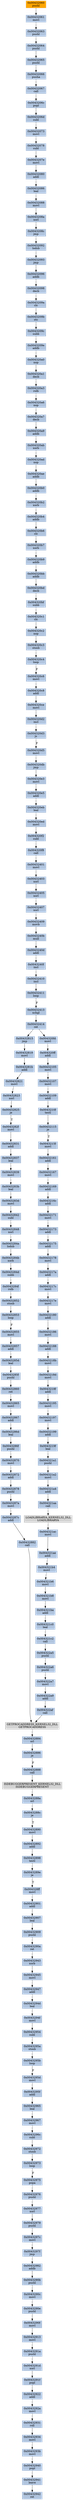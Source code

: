strict digraph G {
	graph [bgcolor=transparent,
		name=G
	];
	node [color=lightsteelblue,
		fillcolor=lightsteelblue,
		shape=rectangle,
		style=filled
	];
	"0x00432888"	[label="0x00432888
call"];
	ISDEBUGGERPRESENT_KERNEL32_DLL	[color=lightgrey,
		fillcolor=lightgrey,
		label="ISDEBUGGERPRESENT_KERNEL32_DLL
ISDEBUGGERPRESENT"];
	"0x00432888" -> ISDEBUGGERPRESENT_KERNEL32_DLL	[color="#000000"];
	"0x0043289e"	[label="0x0043289e
je"];
	"0x004328ff"	[label="0x004328ff
movl"];
	"0x0043289e" -> "0x004328ff"	[color="#000000",
		label=T];
	"0x00432063"	[label="0x00432063
pushl"];
	"0x00432064"	[label="0x00432064
pushl"];
	"0x00432063" -> "0x00432064"	[color="#000000"];
	"0x004320e5"	[label="0x004320e5
addl"];
	"0x004320eb"	[label="0x004320eb
leal"];
	"0x004320e5" -> "0x004320eb"	[color="#000000"];
	"0x00432188"	[label="0x00432188
addl"];
	"0x0043218b"	[label="0x0043218b
movl"];
	"0x00432188" -> "0x0043218b"	[color="#000000"];
	"0x00432067"	[label="0x00432067
call"];
	"0x0043206c"	[label="0x0043206c
popl"];
	"0x00432067" -> "0x0043206c"	[color="#000000"];
	"0x0043210f"	[label="0x0043210f
testl"];
	"0x00432115"	[label="0x00432115
je"];
	"0x0043210f" -> "0x00432115"	[color="#000000"];
	"0x0043291d"	[label="0x0043291d
xorl"];
	"0x0043291f"	[label="0x0043291f
popl"];
	"0x0043291d" -> "0x0043291f"	[color="#000000"];
	"0x004322a9"	[label="0x004322a9
addl"];
	"0x004322af"	[label="0x004322af
call"];
	"0x004322a9" -> "0x004322af"	[color="#000000"];
	"0x004321a2"	[label="0x004321a2
movl"];
	"0x004321a4"	[label="0x004321a4
addl"];
	"0x004321a2" -> "0x004321a4"	[color="#000000"];
	"0x00432839"	[label="0x00432839
movl"];
	"0x0043283b"	[label="0x0043283b
leal"];
	"0x00432839" -> "0x0043283b"	[color="#000000"];
	"0x0043294f"	[label="0x0043294f
movl"];
	"0x00432954"	[label="0x00432954
subl"];
	"0x0043294f" -> "0x00432954"	[color="#000000"];
	"0x0043217c"	[label="0x0043217c
movl"];
	"0x0043217e"	[label="0x0043217e
movl"];
	"0x0043217c" -> "0x0043217e"	[color="#000000"];
	"0x004320a7"	[label="0x004320a7
decb"];
	"0x004320a9"	[label="0x004320a9
addb"];
	"0x004320a7" -> "0x004320a9"	[color="#000000"];
	"0x00432848"	[label="0x00432848
xorl"];
	"0x0043284a"	[label="0x0043284a
lodsb"];
	"0x00432848" -> "0x0043284a"	[color="#000000"];
	"0x0043288a"	[label="0x0043288a
orl"];
	"0x0043288c"	[label="0x0043288c
je"];
	"0x0043288a" -> "0x0043288c"	[color="#000000"];
	"0x0043295f"	[label="0x0043295f
addl"];
	"0x00432965"	[label="0x00432965
leal"];
	"0x0043295f" -> "0x00432965"	[color="#000000"];
	"0x00432972"	[label="0x00432972
stosb"];
	"0x00432973"	[label="0x00432973
loop"];
	"0x00432972" -> "0x00432973"	[color="#000000"];
	"0x00432913"	[label="0x00432913
movl"];
	"0x0043291a"	[label="0x0043291a
pushl"];
	"0x00432913" -> "0x0043291a"	[color="#000000"];
	"0x004320a0"	[label="0x004320a0
nop"];
	"0x004320a1"	[label="0x004320a1
decb"];
	"0x004320a0" -> "0x004320a1"	[color="#000000"];
	"0x00432878"	[label="0x00432878
pushl"];
	"0x0043287a"	[label="0x0043287a
movl"];
	"0x00432878" -> "0x0043287a"	[color="#000000"];
	"0x00432105"	[label="0x00432105
movl"];
	"0x00432107"	[label="0x00432107
movl"];
	"0x00432105" -> "0x00432107"	[color="#000000"];
	"0x00432982"	[label="0x00432982
addb"];
	"0x0043290b"	[label="0x0043290b
pushl"];
	"0x00432982" -> "0x0043290b"	[color="#000000"];
	"0x004321b4"	[label="0x004321b4
movl"];
	"0x004321b6"	[label="0x004321b6
movl"];
	"0x004321b4" -> "0x004321b6"	[color="#000000"];
	"0x00432173"	[label="0x00432173
addl"];
	"0x00432175"	[label="0x00432175
addl"];
	"0x00432173" -> "0x00432175"	[color="#000000"];
	"0x0043283d"	[label="0x0043283d
movl"];
	"0x00432842"	[label="0x00432842
subl"];
	"0x0043283d" -> "0x00432842"	[color="#000000"];
	"0x0043291a" -> "0x0043291d"	[color="#000000"];
	"0x00432197"	[label="0x00432197
movl"];
	"0x00432199"	[label="0x00432199
addl"];
	"0x00432197" -> "0x00432199"	[color="#000000"];
	"0x00432410"	[label="0x00432410
incl"];
	"0x00432411"	[label="0x00432411
loop"];
	"0x00432410" -> "0x00432411"	[color="#000000"];
	"0x004320ed"	[label="0x004320ed
movl"];
	"0x004320eb" -> "0x004320ed"	[color="#000000"];
	"0x0043240b"	[label="0x0043240b
mull"];
	"0x0043240d"	[label="0x0043240d
addl"];
	"0x0043240b" -> "0x0043240d"	[color="#000000"];
	"0x004320a3"	[label="0x004320a3
rolb"];
	"0x004320a1" -> "0x004320a3"	[color="#000000"];
	"0x00432080"	[label="0x00432080
addl"];
	"0x00432086"	[label="0x00432086
leal"];
	"0x00432080" -> "0x00432086"	[color="#000000"];
	"0x004320c8"	[label="0x004320c8
addl"];
	"0x004320ce"	[label="0x004320ce
movl"];
	"0x004320c8" -> "0x004320ce"	[color="#000000"];
	"0x004322a5"	[label="0x004322a5
pushl"];
	"0x004322a6"	[label="0x004322a6
pushl"];
	"0x004322a5" -> "0x004322a6"	[color="#000000"];
	"0x00432943"	[label="0x00432943
xorb"];
	"0x00432945"	[label="0x00432945
movl"];
	"0x00432943" -> "0x00432945"	[color="#000000"];
	"0x004320d5"	[label="0x004320d5
movl"];
	"0x004320db"	[label="0x004320db
jmp"];
	"0x004320d5" -> "0x004320db"	[color="#000000"];
	"0x00432161"	[label="0x00432161
addl"];
	"0x00432167"	[label="0x00432167
movl"];
	"0x00432161" -> "0x00432167"	[color="#000000"];
	"0x0043209c"	[label="0x0043209c
subb"];
	"0x0043209e"	[label="0x0043209e
addb"];
	"0x0043209c" -> "0x0043209e"	[color="#000000"];
	"0x0043209b"	[label="0x0043209b
stc"];
	"0x0043209b" -> "0x0043209c"	[color="#000000"];
	"0x0043208a"	[label="0x0043208a
xorl"];
	"0x0043208c"	[label="0x0043208c
jmp"];
	"0x0043208a" -> "0x0043208c"	[color="#000000"];
	LOADLIBRARYA_KERNEL32_DLL	[color=lightgrey,
		fillcolor=lightgrey,
		label="LOADLIBRARYA_KERNEL32_DLL
LOADLIBRARYA"];
	"0x004321ac"	[label="0x004321ac
movl"];
	LOADLIBRARYA_KERNEL32_DLL -> "0x004321ac"	[color="#000000"];
	"0x004320c3"	[label="0x004320c3
stosb"];
	"0x004320c4"	[label="0x004320c4
loop"];
	"0x004320c3" -> "0x004320c4"	[color="#000000"];
	"0x00432922"	[label="0x00432922
addl"];
	"0x0043291f" -> "0x00432922"	[color="#000000"];
	"0x00432066"	[label="0x00432066
pusha"];
	"0x00432066" -> "0x00432067"	[color="#000000"];
	"0x00432825"	[label="0x00432825
je"];
	"0x0043282f"	[label="0x0043282f
movl"];
	"0x00432825" -> "0x0043282f"	[color="#000000",
		label=T];
	"0x00432178"	[label="0x00432178
movl"];
	"0x0043217a"	[label="0x0043217a
addl"];
	"0x00432178" -> "0x0043217a"	[color="#000000"];
	"0x00432979"	[label="0x00432979
pushl"];
	"0x0043297c"	[label="0x0043297c
movl"];
	"0x00432979" -> "0x0043297c"	[color="#000000"];
	"0x004321aa"	[label="0x004321aa
call"];
	"0x004321a4" -> "0x004321aa"	[color="#000000"];
	"0x00432852"	[label="0x00432852
stosb"];
	"0x00432853"	[label="0x00432853
loop"];
	"0x00432852" -> "0x00432853"	[color="#000000"];
	"0x0043297f"	[label="0x0043297f
jmp"];
	"0x0043297f" -> "0x00432982"	[color="#000000"];
	"0x00432890"	[label="0x00432890
movl"];
	"0x00432892"	[label="0x00432892
addl"];
	"0x00432890" -> "0x00432892"	[color="#000000"];
	"0x0043240f"	[label="0x0043240f
incl"];
	"0x0043240d" -> "0x0043240f"	[color="#000000"];
	"0x00432967"	[label="0x00432967
movl"];
	"0x00432965" -> "0x00432967"	[color="#000000"];
	"0x0043240f" -> "0x00432410"	[color="#000000"];
	"0x004321aa" -> LOADLIBRARYA_KERNEL32_DLL	[color="#000000"];
	"0x00432092"	[label="0x00432092
lodsb"];
	"0x0043208c" -> "0x00432092"	[color="#000000"];
	"0x00432405"	[label="0x00432405
xorl"];
	"0x00432407"	[label="0x00432407
xorl"];
	"0x00432405" -> "0x00432407"	[color="#000000"];
	"0x00432413"	[label="0x00432413
xchgl"];
	"0x00432414"	[label="0x00432414
ret"];
	"0x00432413" -> "0x00432414"	[color="#000000"];
	"0x004321ae"	[label="0x004321ae
addl"];
	"0x004321ac" -> "0x004321ae"	[color="#000000"];
	"0x00432088"	[label="0x00432088
movl"];
	"0x00432086" -> "0x00432088"	[color="#000000"];
	"0x004321b8"	[label="0x004321b8
movl"];
	"0x004321b6" -> "0x004321b8"	[color="#000000"];
	"0x00432409"	[label="0x00432409
movb"];
	"0x00432407" -> "0x00432409"	[color="#000000"];
	"0x00432088" -> "0x0043208a"	[color="#000000"];
	"0x0043286f"	[label="0x0043286f
pushl"];
	"0x00432870"	[label="0x00432870
movl"];
	"0x0043286f" -> "0x00432870"	[color="#000000"];
	"0x0043296c"	[label="0x0043296c
subl"];
	"0x00432967" -> "0x0043296c"	[color="#000000"];
	"0x004321ba"	[label="0x004321ba
addl"];
	"0x004321b8" -> "0x004321ba"	[color="#000000"];
	"0x0043284d"	[label="0x0043284d
subb"];
	"0x0043284f"	[label="0x0043284f
rolb"];
	"0x0043284d" -> "0x0043284f"	[color="#000000"];
	"0x0043297c" -> "0x0043297f"	[color="#000000"];
	"0x0043209a"	[label="0x0043209a
clc"];
	"0x0043209a" -> "0x0043209b"	[color="#000000"];
	"0x0043292a"	[label="0x0043292a
movl"];
	"0x00432931"	[label="0x00432931
roll"];
	"0x0043292a" -> "0x00432931"	[color="#000000"];
	ISDEBUGGERPRESENT_KERNEL32_DLL -> "0x0043288a"	[color="#000000"];
	"0x00432842" -> "0x00432848"	[color="#000000"];
	"0x004320b0"	[label="0x004320b0
addb"];
	"0x004320b2"	[label="0x004320b2
xorb"];
	"0x004320b0" -> "0x004320b2"	[color="#000000"];
	"0x00432886"	[label="0x00432886
je"];
	"0x00432886" -> "0x00432888"	[color="#000000",
		label=F];
	"0x00432180"	[label="0x00432180
addl"];
	"0x0043217e" -> "0x00432180"	[color="#000000"];
	"0x004320b4"	[label="0x004320b4
addb"];
	"0x004320b6"	[label="0x004320b6
clc"];
	"0x004320b4" -> "0x004320b6"	[color="#000000"];
	"0x00432060"	[color=lightgrey,
		fillcolor=orange,
		label="0x00432060
pushl"];
	"0x00432061"	[label="0x00432061
movl"];
	"0x00432060" -> "0x00432061"	[color="#000000"];
	"0x0043216c"	[label="0x0043216c
addl"];
	"0x00432171"	[label="0x00432171
movl"];
	"0x0043216c" -> "0x00432171"	[color="#000000"];
	"0x00432860"	[label="0x00432860
ret"];
	"0x00432865"	[label="0x00432865
movl"];
	"0x00432860" -> "0x00432865"	[color="#000000"];
	"0x0043284b"	[label="0x0043284b
xorb"];
	"0x0043284b" -> "0x0043284d"	[color="#000000"];
	"0x00432169"	[label="0x00432169
addl"];
	"0x00432169" -> "0x0043216c"	[color="#000000"];
	"0x00432855"	[label="0x00432855
movl"];
	"0x00432853" -> "0x00432855"	[color="#000000",
		label=F];
	"0x0043219f"	[label="0x0043219f
leal"];
	"0x00432199" -> "0x0043219f"	[color="#000000"];
	"0x0043209e" -> "0x004320a0"	[color="#000000"];
	"0x0043295a"	[label="0x0043295a
stosb"];
	"0x00432954" -> "0x0043295a"	[color="#000000"];
	"0x00432061" -> "0x00432063"	[color="#000000"];
	"0x00432872"	[label="0x00432872
addl"];
	"0x00432870" -> "0x00432872"	[color="#000000"];
	"0x004320ab"	[label="0x004320ab
xorb"];
	"0x004320a9" -> "0x004320ab"	[color="#000000"];
	"0x0043290e"	[label="0x0043290e
pushl"];
	"0x0043290f"	[label="0x0043290f
movl"];
	"0x0043290e" -> "0x0043290f"	[color="#000000"];
	"0x00432186"	[label="0x00432186
movl"];
	"0x00432186" -> "0x00432188"	[color="#000000"];
	"0x00432065"	[label="0x00432065
pushl"];
	"0x00432065" -> "0x00432066"	[color="#000000"];
	"0x004320ae"	[label="0x004320ae
addb"];
	"0x004320ae" -> "0x004320b0"	[color="#000000"];
	"0x00432823"	[label="0x00432823
xorl"];
	"0x00432823" -> "0x00432825"	[color="#000000"];
	"0x0043283b" -> "0x0043283d"	[color="#000000"];
	"0x0043218f"	[label="0x0043218f
addl"];
	"0x00432195"	[label="0x00432195
movl"];
	"0x0043218f" -> "0x00432195"	[color="#000000"];
	"0x00432064" -> "0x00432065"	[color="#000000"];
	"0x00432898"	[label="0x00432898
testl"];
	"0x00432892" -> "0x00432898"	[color="#000000"];
	"0x0043284f" -> "0x00432852"	[color="#000000"];
	"0x0043207e"	[label="0x0043207e
movl"];
	"0x0043207e" -> "0x00432080"	[color="#000000"];
	"0x004320f2"	[label="0x004320f2
subl"];
	"0x004320f8"	[label="0x004320f8
call"];
	"0x004320f2" -> "0x004320f8"	[color="#000000"];
	"0x00432867"	[label="0x00432867
addl"];
	"0x00432865" -> "0x00432867"	[color="#000000"];
	"0x00432947"	[label="0x00432947
addl"];
	"0x00432945" -> "0x00432947"	[color="#000000"];
	"0x00432093"	[label="0x00432093
jmp"];
	"0x00432096"	[label="0x00432096
addb"];
	"0x00432093" -> "0x00432096"	[color="#000000"];
	"0x004321c2"	[label="0x004321c2
call"];
	"0x004321c2" -> "0x004322a5"	[color="#000000"];
	"0x004322a7"	[label="0x004322a7
movl"];
	"0x004322a6" -> "0x004322a7"	[color="#000000"];
	"0x00432401"	[label="0x00432401
movl"];
	"0x00432403"	[label="0x00432403
xorl"];
	"0x00432401" -> "0x00432403"	[color="#000000"];
	"0x004320b7"	[label="0x004320b7
xorb"];
	"0x004320b6" -> "0x004320b7"	[color="#000000"];
	"0x00432975"	[label="0x00432975
popa"];
	"0x00432973" -> "0x00432975"	[color="#000000",
		label=F];
	"0x00432171" -> "0x00432173"	[color="#000000"];
	"0x004320ad"	[label="0x004320ad
nop"];
	"0x004320ab" -> "0x004320ad"	[color="#000000"];
	"0x0043288c" -> "0x00432890"	[color="#000000",
		label=T];
	"0x00432821"	[label="0x00432821
movl"];
	"0x00432821" -> "0x00432823"	[color="#000000"];
	"0x0043281b"	[label="0x0043281b
addl"];
	"0x0043281b" -> "0x00432821"	[color="#000000"];
	"0x0043294d"	[label="0x0043294d
leal"];
	"0x0043294d" -> "0x0043294f"	[color="#000000"];
	"0x00432195" -> "0x00432197"	[color="#000000"];
	"0x00432976"	[label="0x00432976
pushl"];
	"0x00432977"	[label="0x00432977
xorl"];
	"0x00432976" -> "0x00432977"	[color="#000000"];
	"0x004320f8" -> "0x00432401"	[color="#000000"];
	"0x0043290c"	[label="0x0043290c
movl"];
	"0x0043290b" -> "0x0043290c"	[color="#000000"];
	"0x00432947" -> "0x0043294d"	[color="#000000"];
	"0x00432857"	[label="0x00432857
addl"];
	"0x0043285d"	[label="0x0043285d
leal"];
	"0x00432857" -> "0x0043285d"	[color="#000000"];
	"0x004320e3"	[label="0x004320e3
movl"];
	"0x004320e3" -> "0x004320e5"	[color="#000000"];
	"0x004320b9"	[label="0x004320b9
addb"];
	"0x004320bb"	[label="0x004320bb
addb"];
	"0x004320b9" -> "0x004320bb"	[color="#000000"];
	"0x0043285f"	[label="0x0043285f
pushl"];
	"0x0043285f" -> "0x00432860"	[color="#000000"];
	"0x00432831"	[label="0x00432831
addl"];
	"0x0043282f" -> "0x00432831"	[color="#000000"];
	"0x0043217a" -> "0x0043217c"	[color="#000000"];
	"0x0043218d"	[label="0x0043218d
movl"];
	"0x0043218b" -> "0x0043218d"	[color="#000000"];
	"0x00432098"	[label="0x00432098
decb"];
	"0x00432096" -> "0x00432098"	[color="#000000"];
	"0x0043293b"	[label="0x0043293b
movl"];
	"0x00432940"	[label="0x00432940
popl"];
	"0x0043293b" -> "0x00432940"	[color="#000000"];
	"0x0043290a"	[label="0x0043290a
ret"];
	"0x0043290a" -> "0x00432943"	[color="#000000"];
	"0x00432872" -> "0x00432878"	[color="#000000"];
	"0x004321c0"	[label="0x004321c0
leal"];
	"0x004321ba" -> "0x004321c0"	[color="#000000"];
	"0x0043215f"	[label="0x0043215f
movl"];
	"0x00432115" -> "0x0043215f"	[color="#000000",
		label=T];
	"0x00432901"	[label="0x00432901
addl"];
	"0x00432907"	[label="0x00432907
leal"];
	"0x00432901" -> "0x00432907"	[color="#000000"];
	"0x00432855" -> "0x00432857"	[color="#000000"];
	"0x004320b2" -> "0x004320b4"	[color="#000000"];
	"0x004320bf"	[label="0x004320bf
subb"];
	"0x004320c1"	[label="0x004320c1
clc"];
	"0x004320bf" -> "0x004320c1"	[color="#000000"];
	GETPROCADDRESS_KERNEL32_DLL	[color=lightgrey,
		fillcolor=lightgrey,
		label="GETPROCADDRESS_KERNEL32_DLL
GETPROCADDRESS"];
	"0x00432884"	[label="0x00432884
orl"];
	GETPROCADDRESS_KERNEL32_DLL -> "0x00432884"	[color="#000000"];
	"0x00432815"	[label="0x00432815
jmp"];
	"0x00432414" -> "0x00432815"	[color="#000000"];
	"0x004320fd"	[label="0x004320fd
movl"];
	"0x00432414" -> "0x004320fd"	[color="#000000"];
	"0x0043296c" -> "0x00432972"	[color="#000000"];
	"0x004320ed" -> "0x004320f2"	[color="#000000"];
	"0x0043206d"	[label="0x0043206d
subl"];
	"0x0043206c" -> "0x0043206d"	[color="#000000"];
	"0x00432819"	[label="0x00432819
movl"];
	"0x00432815" -> "0x00432819"	[color="#000000"];
	"0x00432167" -> "0x00432169"	[color="#000000"];
	"0x00432882"	[label="0x00432882
call"];
	"0x00432882" -> GETPROCADDRESS_KERNEL32_DLL	[color="#000000"];
	"0x0043295d"	[label="0x0043295d
movl"];
	"0x0043295d" -> "0x0043295f"	[color="#000000"];
	"0x004321a1"	[label="0x004321a1
pushl"];
	"0x004321a1" -> "0x004321a2"	[color="#000000"];
	"0x004320d2"	[label="0x004320d2
incl"];
	"0x004320d3"	[label="0x004320d3
js"];
	"0x004320d2" -> "0x004320d3"	[color="#000000"];
	"0x00432073"	[label="0x00432073
movl"];
	"0x0043206d" -> "0x00432073"	[color="#000000"];
	"0x004320ce" -> "0x004320d2"	[color="#000000"];
	"0x004320d3" -> "0x004320d5"	[color="#000000",
		label=F];
	"0x004320c2"	[label="0x004320c2
nop"];
	"0x004320c1" -> "0x004320c2"	[color="#000000"];
	"0x0043285d" -> "0x0043285f"	[color="#000000"];
	"0x00432098" -> "0x0043209a"	[color="#000000"];
	"0x00432941"	[label="0x00432941
leave"];
	"0x00432942"	[label="0x00432942
ret"];
	"0x00432941" -> "0x00432942"	[color="#000000"];
	"0x00432092" -> "0x00432093"	[color="#000000"];
	"0x00432922" -> "0x0043292a"	[color="#000000"];
	"0x00432403" -> "0x00432405"	[color="#000000"];
	"0x00432180" -> "0x00432186"	[color="#000000"];
	"0x00432975" -> "0x00432976"	[color="#000000"];
	"0x00432411" -> "0x00432413"	[color="#000000",
		label=F];
	"0x00432109"	[label="0x00432109
addl"];
	"0x00432107" -> "0x00432109"	[color="#000000"];
	"0x00432940" -> "0x00432941"	[color="#000000"];
	"0x0043295b"	[label="0x0043295b
loop"];
	"0x0043295a" -> "0x0043295b"	[color="#000000"];
	"0x00432909"	[label="0x00432909
pushl"];
	"0x00432907" -> "0x00432909"	[color="#000000"];
	"0x0043287c"	[label="0x0043287c
addl"];
	"0x0043287a" -> "0x0043287c"	[color="#000000"];
	"0x004328ff" -> "0x00432901"	[color="#000000"];
	"0x00432898" -> "0x0043289e"	[color="#000000"];
	"0x004320c2" -> "0x004320c3"	[color="#000000"];
	"0x0043219f" -> "0x004321a1"	[color="#000000"];
	"0x0043286d"	[label="0x0043286d
leal"];
	"0x00432867" -> "0x0043286d"	[color="#000000"];
	"0x00432109" -> "0x0043210f"	[color="#000000"];
	"0x00432884" -> "0x00432886"	[color="#000000"];
	"0x0043284a" -> "0x0043284b"	[color="#000000"];
	"0x004320ff"	[label="0x004320ff
addl"];
	"0x004320ff" -> "0x00432105"	[color="#000000"];
	"0x00432078"	[label="0x00432078
subl"];
	"0x00432073" -> "0x00432078"	[color="#000000"];
	"0x004320bd"	[label="0x004320bd
decb"];
	"0x004320bd" -> "0x004320bf"	[color="#000000"];
	"0x00432175" -> "0x00432178"	[color="#000000"];
	"0x004320fd" -> "0x004320ff"	[color="#000000"];
	"0x004320c6"	[label="0x004320c6
movl"];
	"0x004320c4" -> "0x004320c6"	[color="#000000",
		label=F];
	"0x0043295b" -> "0x0043295d"	[color="#000000",
		label=F];
	"0x004320c6" -> "0x004320c8"	[color="#000000"];
	"0x0043290f" -> "0x00432913"	[color="#000000"];
	"0x004320a6"	[label="0x004320a6
nop"];
	"0x004320a6" -> "0x004320a7"	[color="#000000"];
	"0x004320b7" -> "0x004320b9"	[color="#000000"];
	"0x00432909" -> "0x0043290a"	[color="#000000"];
	"0x0043290c" -> "0x0043290e"	[color="#000000"];
	"0x00432934"	[label="0x00432934
movl"];
	"0x00432931" -> "0x00432934"	[color="#000000"];
	"0x004320db" -> "0x004320e3"	[color="#000000"];
	"0x0043215f" -> "0x00432161"	[color="#000000"];
	"0x004322a7" -> "0x004322a9"	[color="#000000"];
	"0x00432837"	[label="0x00432837
leal"];
	"0x00432837" -> "0x00432839"	[color="#000000"];
	"0x00432934" -> "0x0043293b"	[color="#000000"];
	"0x004320a3" -> "0x004320a6"	[color="#000000"];
	"0x00432831" -> "0x00432837"	[color="#000000"];
	"0x0043287c" -> "0x00432882"	[color="#000000"];
	"0x004321c0" -> "0x004321c2"	[color="#000000"];
	"0x00432819" -> "0x0043281b"	[color="#000000"];
	"0x00432977" -> "0x00432979"	[color="#000000"];
	"0x0043286d" -> "0x0043286f"	[color="#000000"];
	"0x004320bb" -> "0x004320bd"	[color="#000000"];
	"0x00432409" -> "0x0043240b"	[color="#000000"];
	"0x00432078" -> "0x0043207e"	[color="#000000"];
	"0x0043218d" -> "0x0043218f"	[color="#000000"];
	"0x004320ad" -> "0x004320ae"	[color="#000000"];
	"0x004322af" -> GETPROCADDRESS_KERNEL32_DLL	[color="#000000"];
	"0x004321ae" -> "0x004321b4"	[color="#000000"];
}
